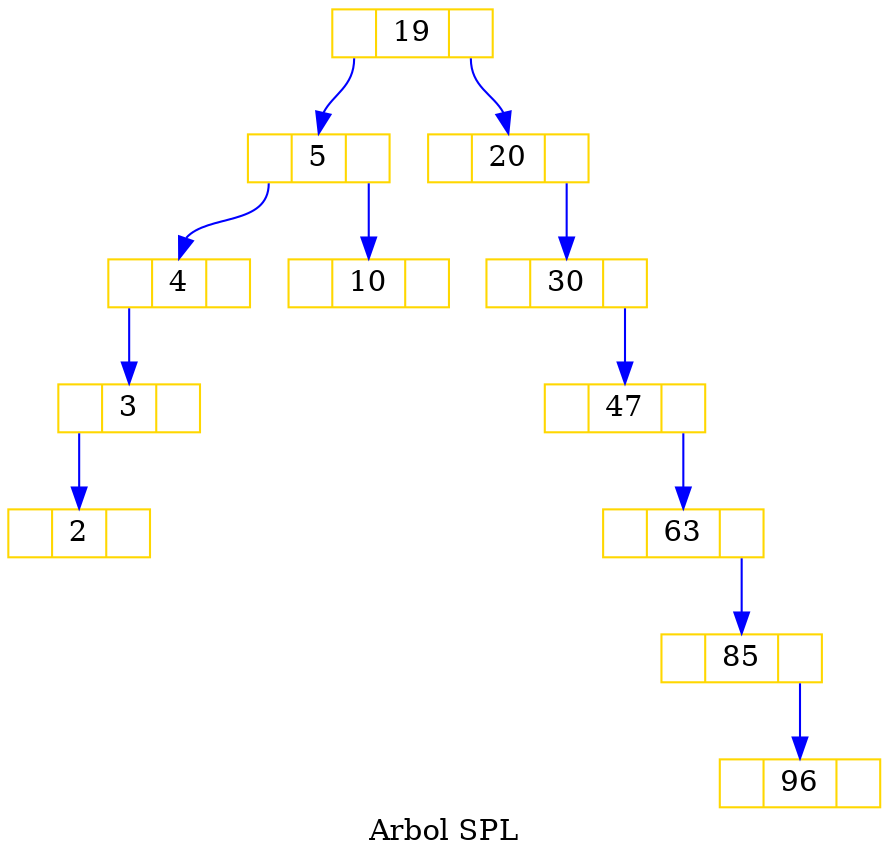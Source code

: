 digraph g{
 label="Arbol SPL"; edge [color = blue, splines = ortho];
node [shape = record, color=gold, height = .1];
n19[label="<izq> |<f> 19 | <der>"];
n5[label="<izq> |<f> 5 | <der>"];
n4[label="<izq> |<f> 4 | <der>"];
n3[label="<izq> |<f> 3 | <der>"];
n2[label="<izq> |<f> 2 | <der>"];
"n3":izq -> "n2":f;
"n4":izq -> "n3":f;
"n5":izq -> "n4":f;
n10[label="<izq> |<f> 10 | <der>"];
"n5":der -> "n10":f;
"n19":izq -> "n5":f;
n20[label="<izq> |<f> 20 | <der>"];
n30[label="<izq> |<f> 30 | <der>"];
n47[label="<izq> |<f> 47 | <der>"];
n63[label="<izq> |<f> 63 | <der>"];
n85[label="<izq> |<f> 85 | <der>"];
n96[label="<izq> |<f> 96 | <der>"];
"n85":der -> "n96":f;
"n63":der -> "n85":f;
"n47":der -> "n63":f;
"n30":der -> "n47":f;
"n20":der -> "n30":f;
"n19":der -> "n20":f;
}
